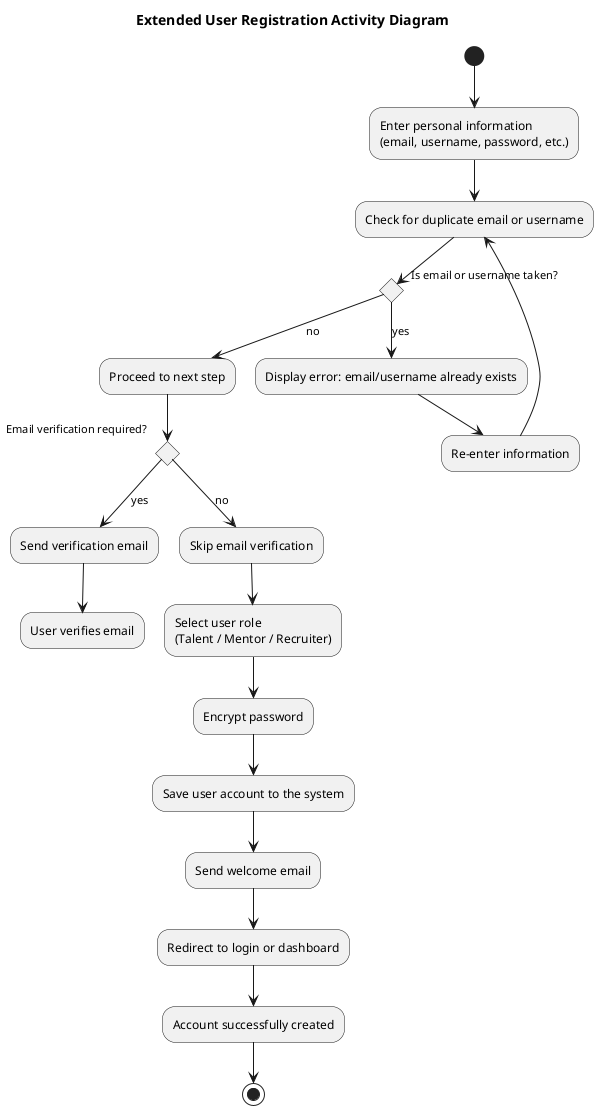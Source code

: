 @startuml
title Extended User Registration Activity Diagram

(*) --> "Enter personal information\n(email, username, password, etc.)"
--> "Check for duplicate email or username"

if "Is email or username taken?" then
  --> [yes] "Display error: email/username already exists"
  --> "Re-enter information"
  --> "Check for duplicate email or username"
else
  --> [no] "Proceed to next step"
endif

if "Email verification required?" then
  --> [yes] "Send verification email"
  --> "User verifies email"
else
  --> [no] "Skip email verification"
endif

--> "Select user role\n(Talent / Mentor / Recruiter)"
--> "Encrypt password"
--> "Save user account to the system"
--> "Send welcome email"
--> "Redirect to login or dashboard"
--> "Account successfully created"
--> (*)

@enduml
